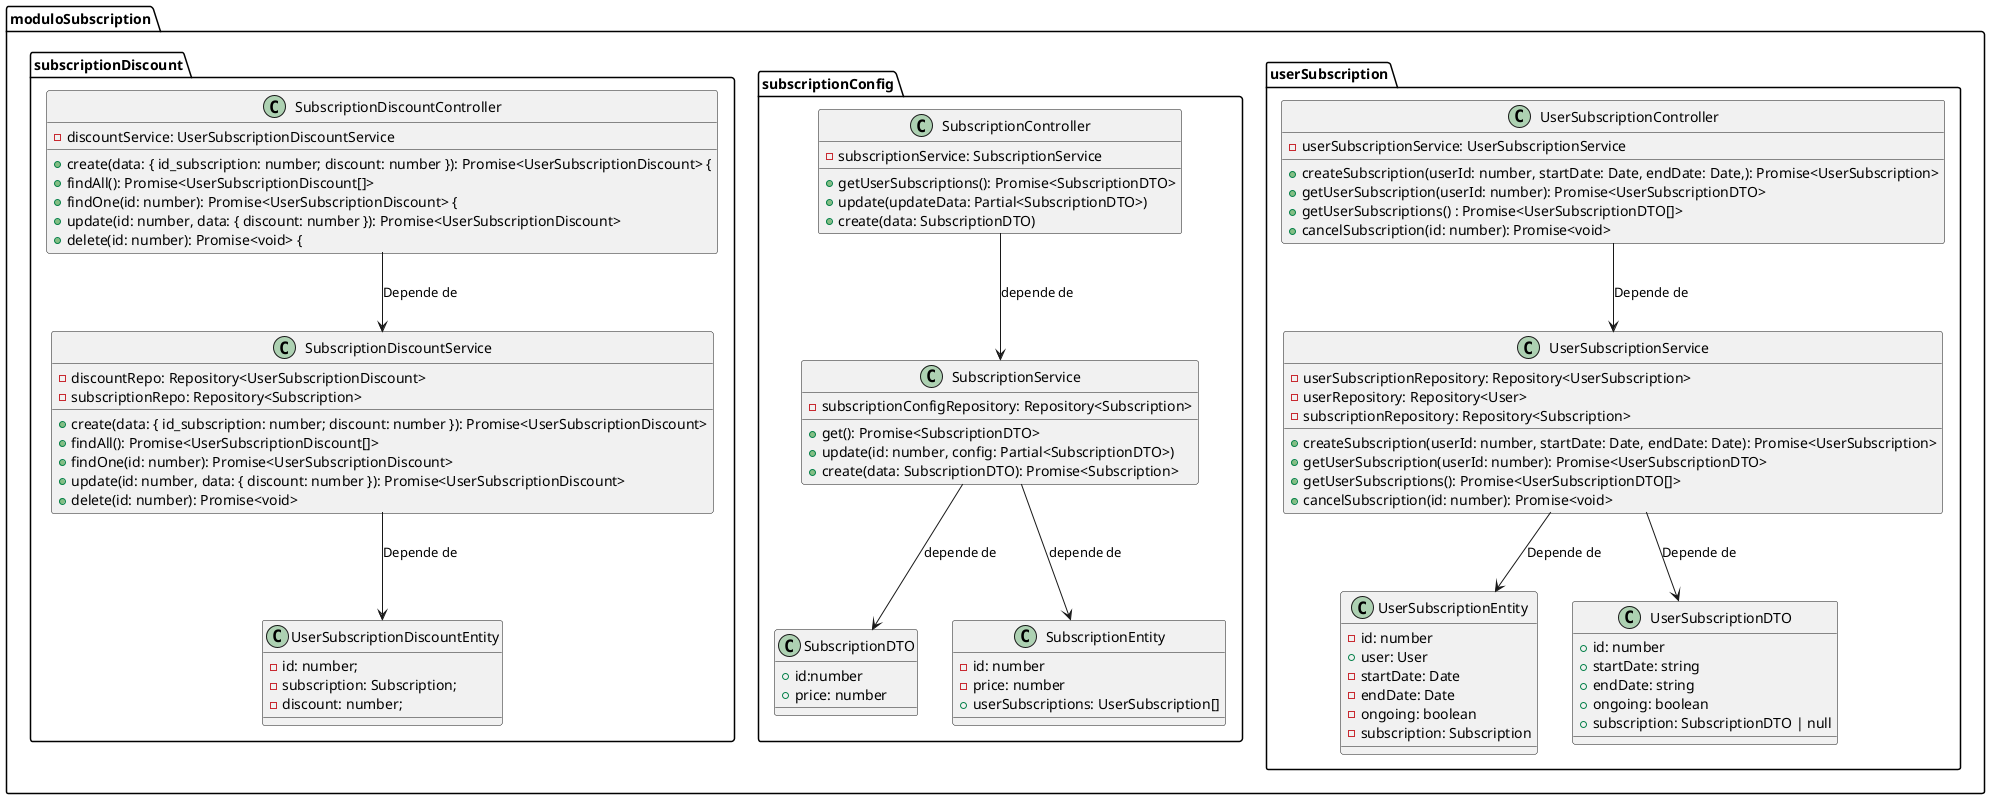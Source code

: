 @startuml

package moduloSubscription {
    package userSubscription{
        class UserSubscriptionEntity {
            - id: number
            + user: User
            - startDate: Date
            - endDate: Date
            - ongoing: boolean
            - subscription: Subscription
        }

        class UserSubscriptionDTO {
            + id: number
            + startDate: string
            + endDate: string
            + ongoing: boolean
            + subscription: SubscriptionDTO | null
        }

        class UserSubscriptionService {
            - userSubscriptionRepository: Repository<UserSubscription>
            - userRepository: Repository<User>
            - subscriptionRepository: Repository<Subscription>

            + createSubscription(userId: number, startDate: Date, endDate: Date): Promise<UserSubscription>
            + getUserSubscription(userId: number): Promise<UserSubscriptionDTO>
            + getUserSubscriptions(): Promise<UserSubscriptionDTO[]>
            + cancelSubscription(id: number): Promise<void>
        }

        class UserSubscriptionController {
            - userSubscriptionService: UserSubscriptionService

            + createSubscription(userId: number, startDate: Date, endDate: Date,): Promise<UserSubscription>
            + getUserSubscription(userId: number): Promise<UserSubscriptionDTO>
            + getUserSubscriptions() : Promise<UserSubscriptionDTO[]>
            + cancelSubscription(id: number): Promise<void>
        }
    }

    package subscriptionConfig {
        class SubscriptionDTO {
            + id:number
            + price: number
        }

        class SubscriptionEntity {
            - id: number
            - price: number
            + userSubscriptions: UserSubscription[]
        }

        class SubscriptionService {
            - subscriptionConfigRepository: Repository<Subscription>

            + get(): Promise<SubscriptionDTO>
            + update(id: number, config: Partial<SubscriptionDTO>)
            + create(data: SubscriptionDTO): Promise<Subscription>
        }

        class SubscriptionController {
            - subscriptionService: SubscriptionService

            + getUserSubscriptions(): Promise<SubscriptionDTO>
            + update(updateData: Partial<SubscriptionDTO>)
            + create(data: SubscriptionDTO)
        }

    }

    package subscriptionDiscount {
        class SubscriptionDiscountController {
            - discountService: UserSubscriptionDiscountService

            + create(data: { id_subscription: number; discount: number }): Promise<UserSubscriptionDiscount> {
            + findAll(): Promise<UserSubscriptionDiscount[]>
            + findOne(id: number): Promise<UserSubscriptionDiscount> {
            + update(id: number, data: { discount: number }): Promise<UserSubscriptionDiscount>
            + delete(id: number): Promise<void> {
        }

        class SubscriptionDiscountService {

            - discountRepo: Repository<UserSubscriptionDiscount>
            - subscriptionRepo: Repository<Subscription>
            
            + create(data: { id_subscription: number; discount: number }): Promise<UserSubscriptionDiscount>
            + findAll(): Promise<UserSubscriptionDiscount[]>
            + findOne(id: number): Promise<UserSubscriptionDiscount>
            + update(id: number, data: { discount: number }): Promise<UserSubscriptionDiscount>
            + delete(id: number): Promise<void>
        }

        class UserSubscriptionDiscountEntity {
            - id: number;
            - subscription: Subscription;
            - discount: number;
        }
    }

}

' relaciones
UserSubscriptionService --> UserSubscriptionEntity : Depende de
UserSubscriptionService --> UserSubscriptionDTO : Depende de
UserSubscriptionController --> UserSubscriptionService : Depende de

SubscriptionService --> SubscriptionEntity : depende de
SubscriptionService --> SubscriptionDTO : depende de
SubscriptionController --> SubscriptionService : depende de

SubscriptionDiscountController --> SubscriptionDiscountService : Depende de
SubscriptionDiscountService --> UserSubscriptionDiscountEntity : Depende de  
@enduml